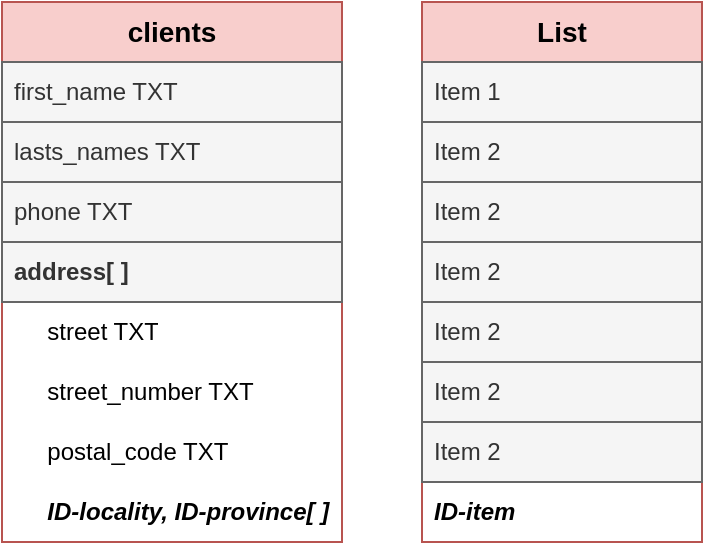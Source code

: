 <mxfile version="20.8.10" type="github">
  <diagram id="R2lEEEUBdFMjLlhIrx00" name="Page-1">
    <mxGraphModel dx="284" dy="559" grid="1" gridSize="10" guides="1" tooltips="1" connect="1" arrows="1" fold="1" page="1" pageScale="1" pageWidth="850" pageHeight="1100" math="0" shadow="0" extFonts="Permanent Marker^https://fonts.googleapis.com/css?family=Permanent+Marker">
      <root>
        <mxCell id="0" />
        <mxCell id="1" parent="0" />
        <mxCell id="4Tp2cE7tr-_zZFkU7K3h-1" value="&lt;font style=&quot;font-size: 14px;&quot;&gt;&lt;b&gt;clients&lt;/b&gt;&lt;/font&gt;" style="swimlane;fontStyle=0;childLayout=stackLayout;horizontal=1;startSize=30;horizontalStack=0;resizeParent=1;resizeParentMax=0;resizeLast=0;collapsible=1;marginBottom=0;whiteSpace=wrap;html=1;fillColor=#f8cecc;strokeColor=#b85450;" vertex="1" parent="1">
          <mxGeometry x="70" y="130" width="170" height="270" as="geometry" />
        </mxCell>
        <mxCell id="4Tp2cE7tr-_zZFkU7K3h-2" value="first_name TXT" style="text;strokeColor=#666666;fillColor=#f5f5f5;align=left;verticalAlign=middle;spacingLeft=4;spacingRight=4;overflow=hidden;points=[[0,0.5],[1,0.5]];portConstraint=eastwest;rotatable=0;whiteSpace=wrap;html=1;fontColor=#333333;" vertex="1" parent="4Tp2cE7tr-_zZFkU7K3h-1">
          <mxGeometry y="30" width="170" height="30" as="geometry" />
        </mxCell>
        <mxCell id="4Tp2cE7tr-_zZFkU7K3h-3" value="&lt;div&gt;lasts_names TXT&lt;/div&gt;" style="text;strokeColor=#666666;fillColor=#f5f5f5;align=left;verticalAlign=middle;spacingLeft=4;spacingRight=4;overflow=hidden;points=[[0,0.5],[1,0.5]];portConstraint=eastwest;rotatable=0;whiteSpace=wrap;html=1;fontColor=#333333;" vertex="1" parent="4Tp2cE7tr-_zZFkU7K3h-1">
          <mxGeometry y="60" width="170" height="30" as="geometry" />
        </mxCell>
        <mxCell id="4Tp2cE7tr-_zZFkU7K3h-18" value="phone TXT" style="text;strokeColor=#666666;fillColor=#f5f5f5;align=left;verticalAlign=middle;spacingLeft=4;spacingRight=4;overflow=hidden;points=[[0,0.5],[1,0.5]];portConstraint=eastwest;rotatable=0;whiteSpace=wrap;html=1;fontColor=#333333;" vertex="1" parent="4Tp2cE7tr-_zZFkU7K3h-1">
          <mxGeometry y="90" width="170" height="30" as="geometry" />
        </mxCell>
        <mxCell id="4Tp2cE7tr-_zZFkU7K3h-11" value="&lt;b&gt;address[ ]&lt;/b&gt;" style="text;strokeColor=#666666;fillColor=#f5f5f5;align=left;verticalAlign=middle;spacingLeft=4;spacingRight=4;overflow=hidden;points=[[0,0.5],[1,0.5]];portConstraint=eastwest;rotatable=0;whiteSpace=wrap;html=1;fontColor=#333333;" vertex="1" parent="4Tp2cE7tr-_zZFkU7K3h-1">
          <mxGeometry y="120" width="170" height="30" as="geometry" />
        </mxCell>
        <mxCell id="4Tp2cE7tr-_zZFkU7K3h-19" value="&amp;nbsp;&amp;nbsp;&amp;nbsp;&amp;nbsp; street TXT" style="text;align=left;verticalAlign=middle;spacingLeft=4;spacingRight=4;overflow=hidden;points=[[0,0.5],[1,0.5]];portConstraint=eastwest;rotatable=0;whiteSpace=wrap;html=1;" vertex="1" parent="4Tp2cE7tr-_zZFkU7K3h-1">
          <mxGeometry y="150" width="170" height="30" as="geometry" />
        </mxCell>
        <mxCell id="4Tp2cE7tr-_zZFkU7K3h-20" value="&amp;nbsp;&amp;nbsp;&amp;nbsp;&amp;nbsp; street_number TXT" style="text;align=left;verticalAlign=middle;spacingLeft=4;spacingRight=4;overflow=hidden;points=[[0,0.5],[1,0.5]];portConstraint=eastwest;rotatable=0;whiteSpace=wrap;html=1;" vertex="1" parent="4Tp2cE7tr-_zZFkU7K3h-1">
          <mxGeometry y="180" width="170" height="30" as="geometry" />
        </mxCell>
        <mxCell id="4Tp2cE7tr-_zZFkU7K3h-16" value="&amp;nbsp;&amp;nbsp;&amp;nbsp;&amp;nbsp; postal_code TXT" style="text;align=left;verticalAlign=middle;spacingLeft=4;spacingRight=4;overflow=hidden;points=[[0,0.5],[1,0.5]];portConstraint=eastwest;rotatable=0;whiteSpace=wrap;html=1;" vertex="1" parent="4Tp2cE7tr-_zZFkU7K3h-1">
          <mxGeometry y="210" width="170" height="30" as="geometry" />
        </mxCell>
        <mxCell id="4Tp2cE7tr-_zZFkU7K3h-17" value="&amp;nbsp;&amp;nbsp;&amp;nbsp;&amp;nbsp; &lt;i&gt;&lt;b&gt;ID-locality, ID-province[ ]&lt;/b&gt;&lt;/i&gt;" style="text;align=left;verticalAlign=middle;spacingLeft=4;spacingRight=4;overflow=hidden;points=[[0,0.5],[1,0.5]];portConstraint=eastwest;rotatable=0;whiteSpace=wrap;html=1;" vertex="1" parent="4Tp2cE7tr-_zZFkU7K3h-1">
          <mxGeometry y="240" width="170" height="30" as="geometry" />
        </mxCell>
        <mxCell id="4Tp2cE7tr-_zZFkU7K3h-5" value="&lt;font style=&quot;font-size: 14px;&quot;&gt;&lt;b&gt;List&lt;/b&gt;&lt;/font&gt;" style="swimlane;fontStyle=0;childLayout=stackLayout;horizontal=1;startSize=30;horizontalStack=0;resizeParent=1;resizeParentMax=0;resizeLast=0;collapsible=1;marginBottom=0;whiteSpace=wrap;html=1;fillColor=#f8cecc;strokeColor=#b85450;" vertex="1" parent="1">
          <mxGeometry x="280" y="130" width="140" height="270" as="geometry" />
        </mxCell>
        <mxCell id="4Tp2cE7tr-_zZFkU7K3h-6" value="Item 1" style="text;strokeColor=#666666;fillColor=#f5f5f5;align=left;verticalAlign=middle;spacingLeft=4;spacingRight=4;overflow=hidden;points=[[0,0.5],[1,0.5]];portConstraint=eastwest;rotatable=0;whiteSpace=wrap;html=1;fontColor=#333333;" vertex="1" parent="4Tp2cE7tr-_zZFkU7K3h-5">
          <mxGeometry y="30" width="140" height="30" as="geometry" />
        </mxCell>
        <mxCell id="4Tp2cE7tr-_zZFkU7K3h-13" value="Item 2" style="text;strokeColor=#666666;fillColor=#f5f5f5;align=left;verticalAlign=middle;spacingLeft=4;spacingRight=4;overflow=hidden;points=[[0,0.5],[1,0.5]];portConstraint=eastwest;rotatable=0;whiteSpace=wrap;html=1;fontColor=#333333;" vertex="1" parent="4Tp2cE7tr-_zZFkU7K3h-5">
          <mxGeometry y="60" width="140" height="30" as="geometry" />
        </mxCell>
        <mxCell id="4Tp2cE7tr-_zZFkU7K3h-14" value="Item 2" style="text;strokeColor=#666666;fillColor=#f5f5f5;align=left;verticalAlign=middle;spacingLeft=4;spacingRight=4;overflow=hidden;points=[[0,0.5],[1,0.5]];portConstraint=eastwest;rotatable=0;whiteSpace=wrap;html=1;fontColor=#333333;" vertex="1" parent="4Tp2cE7tr-_zZFkU7K3h-5">
          <mxGeometry y="90" width="140" height="30" as="geometry" />
        </mxCell>
        <mxCell id="4Tp2cE7tr-_zZFkU7K3h-9" value="Item 2" style="text;strokeColor=#666666;fillColor=#f5f5f5;align=left;verticalAlign=middle;spacingLeft=4;spacingRight=4;overflow=hidden;points=[[0,0.5],[1,0.5]];portConstraint=eastwest;rotatable=0;whiteSpace=wrap;html=1;fontColor=#333333;" vertex="1" parent="4Tp2cE7tr-_zZFkU7K3h-5">
          <mxGeometry y="120" width="140" height="30" as="geometry" />
        </mxCell>
        <mxCell id="4Tp2cE7tr-_zZFkU7K3h-10" value="Item 2" style="text;strokeColor=#666666;fillColor=#f5f5f5;align=left;verticalAlign=middle;spacingLeft=4;spacingRight=4;overflow=hidden;points=[[0,0.5],[1,0.5]];portConstraint=eastwest;rotatable=0;whiteSpace=wrap;html=1;fontColor=#333333;" vertex="1" parent="4Tp2cE7tr-_zZFkU7K3h-5">
          <mxGeometry y="150" width="140" height="30" as="geometry" />
        </mxCell>
        <mxCell id="4Tp2cE7tr-_zZFkU7K3h-12" value="Item 2" style="text;strokeColor=#666666;fillColor=#f5f5f5;align=left;verticalAlign=middle;spacingLeft=4;spacingRight=4;overflow=hidden;points=[[0,0.5],[1,0.5]];portConstraint=eastwest;rotatable=0;whiteSpace=wrap;html=1;fontColor=#333333;" vertex="1" parent="4Tp2cE7tr-_zZFkU7K3h-5">
          <mxGeometry y="180" width="140" height="30" as="geometry" />
        </mxCell>
        <mxCell id="4Tp2cE7tr-_zZFkU7K3h-7" value="Item 2" style="text;strokeColor=#666666;fillColor=#f5f5f5;align=left;verticalAlign=middle;spacingLeft=4;spacingRight=4;overflow=hidden;points=[[0,0.5],[1,0.5]];portConstraint=eastwest;rotatable=0;whiteSpace=wrap;html=1;fontColor=#333333;" vertex="1" parent="4Tp2cE7tr-_zZFkU7K3h-5">
          <mxGeometry y="210" width="140" height="30" as="geometry" />
        </mxCell>
        <mxCell id="4Tp2cE7tr-_zZFkU7K3h-8" value="&lt;div&gt;&lt;i&gt;&lt;b&gt;ID-item&lt;/b&gt;&lt;/i&gt;&lt;/div&gt;" style="text;strokeColor=none;fillColor=none;align=left;verticalAlign=middle;spacingLeft=4;spacingRight=4;overflow=hidden;points=[[0,0.5],[1,0.5]];portConstraint=eastwest;rotatable=0;whiteSpace=wrap;html=1;" vertex="1" parent="4Tp2cE7tr-_zZFkU7K3h-5">
          <mxGeometry y="240" width="140" height="30" as="geometry" />
        </mxCell>
      </root>
    </mxGraphModel>
  </diagram>
</mxfile>
